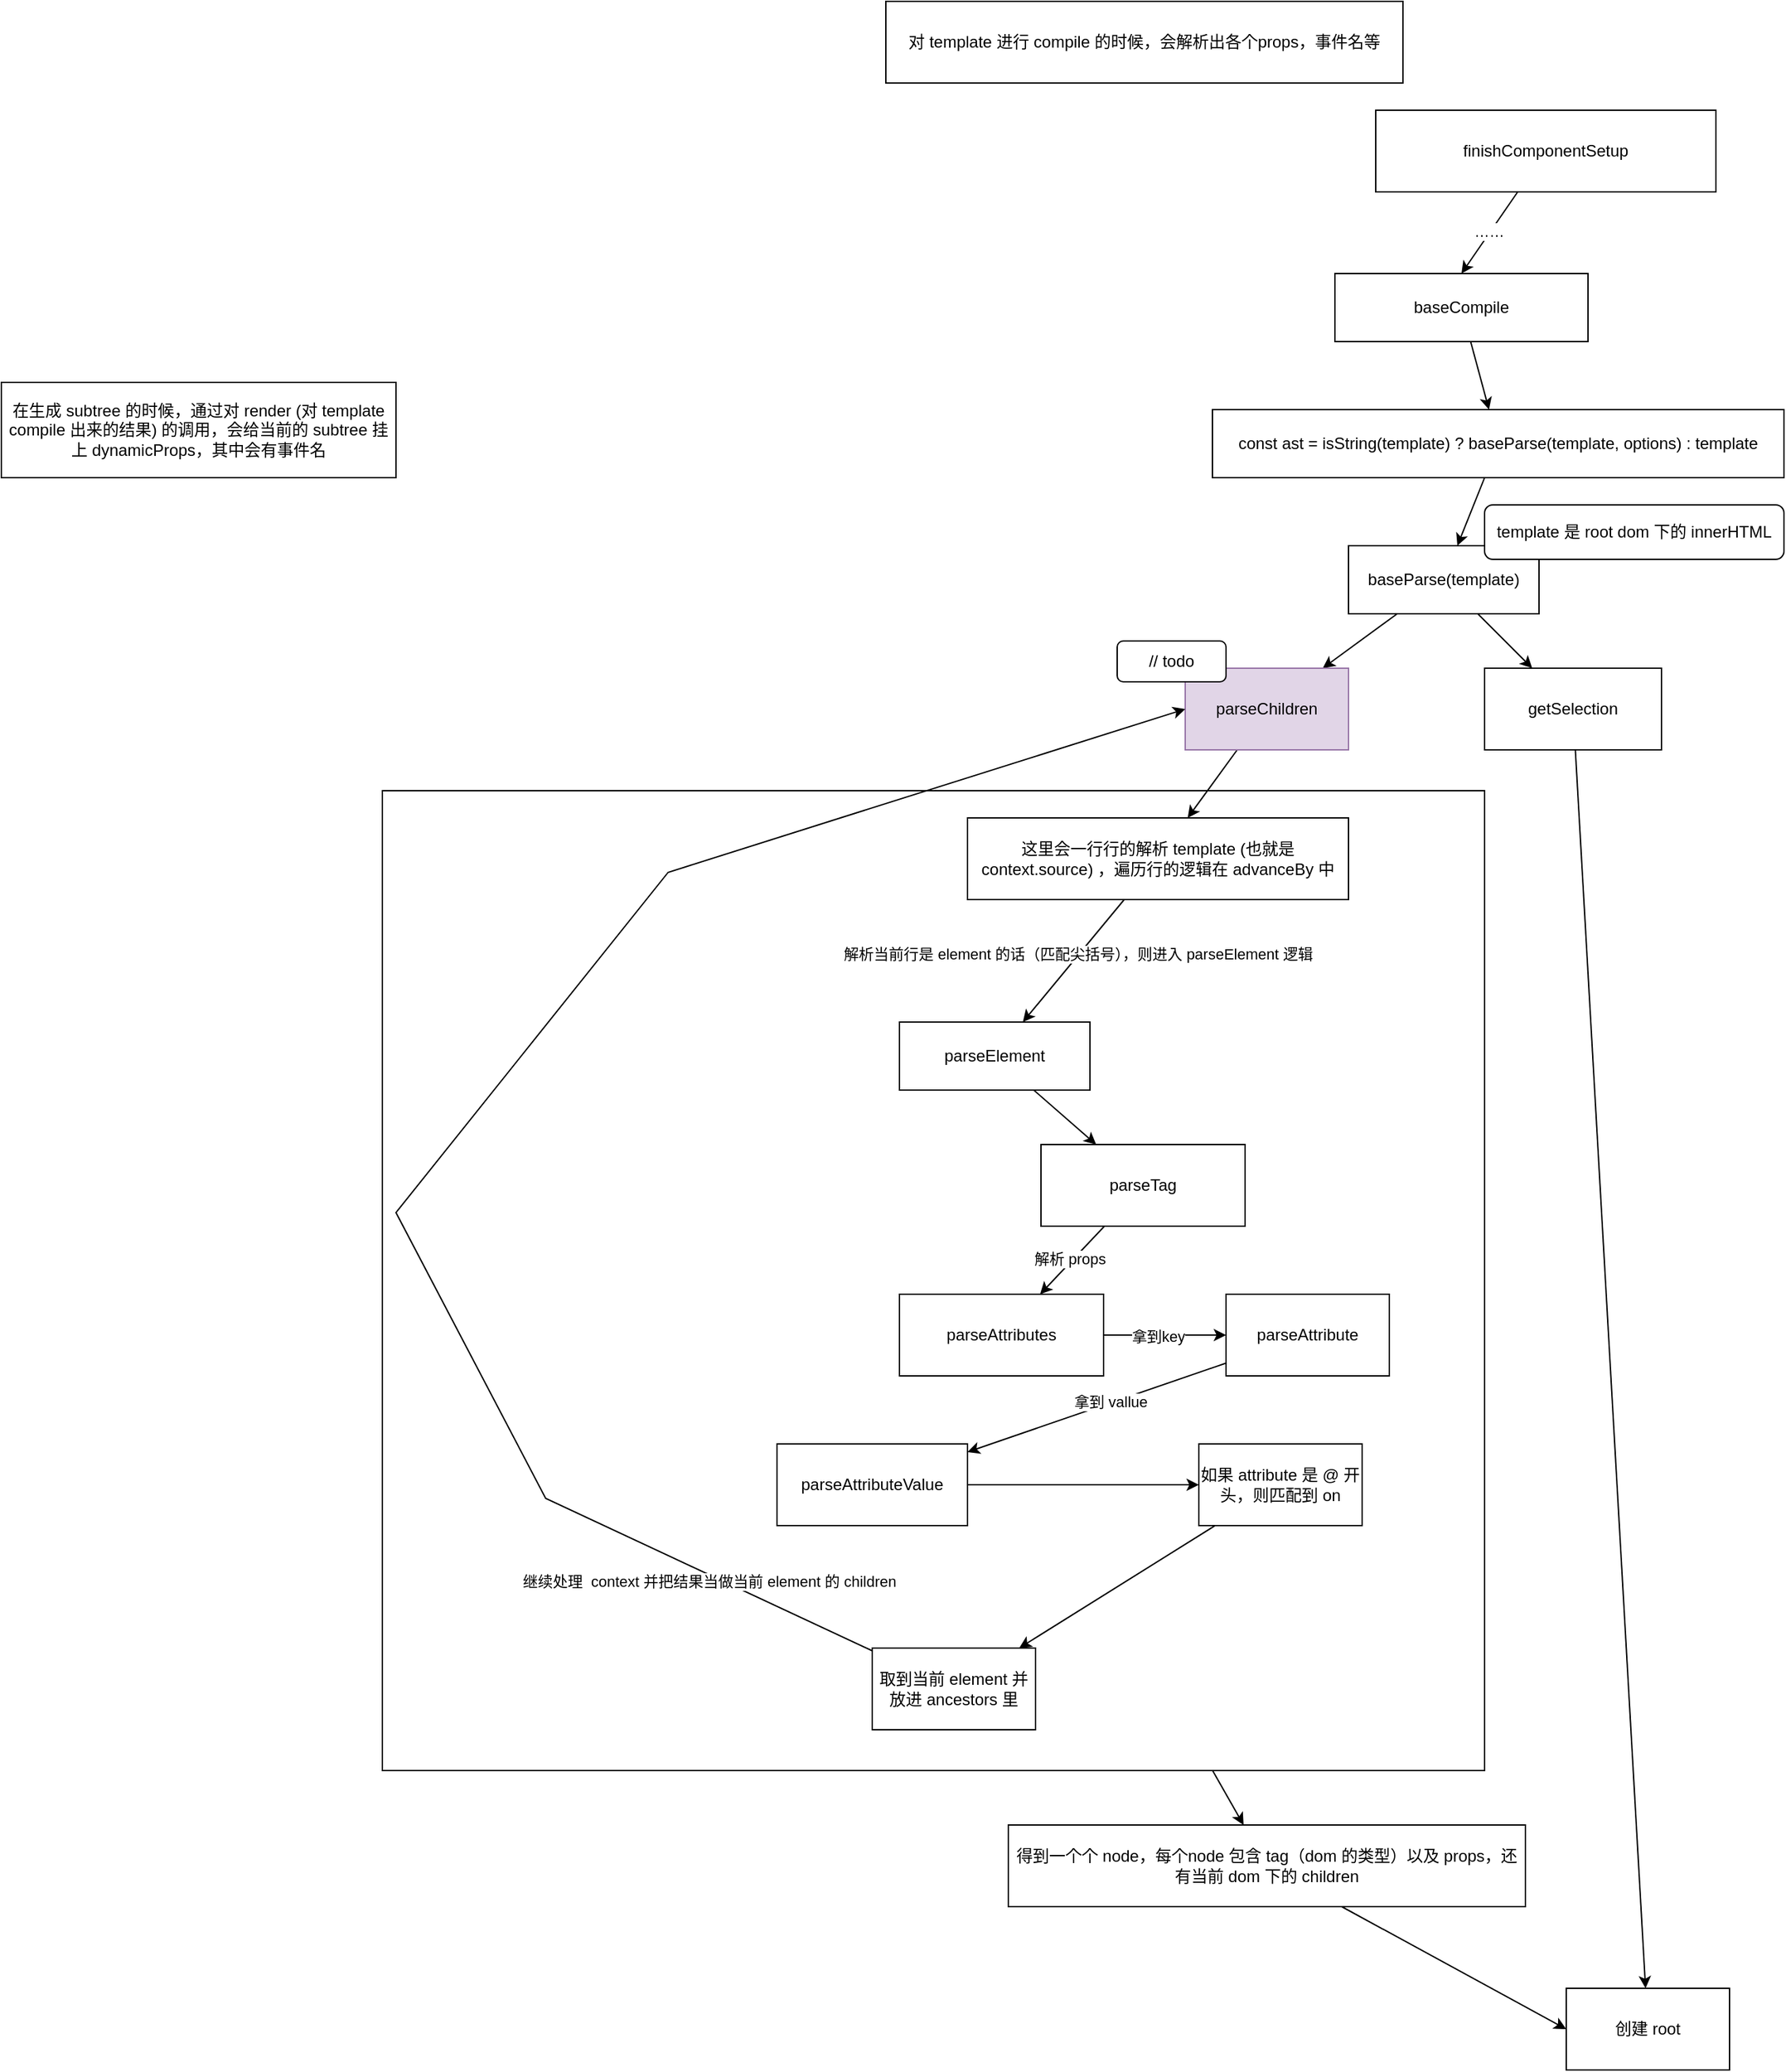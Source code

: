 <mxfile version="21.7.5" type="github">
  <diagram name="第 1 页" id="5L3_wMHRsmuWzl5aIb_H">
    <mxGraphModel dx="2261" dy="822" grid="1" gridSize="10" guides="1" tooltips="1" connect="1" arrows="1" fold="1" page="1" pageScale="1" pageWidth="827" pageHeight="1169" math="0" shadow="0">
      <root>
        <mxCell id="0" />
        <mxCell id="1" parent="0" />
        <mxCell id="aNz80nmm4NGJI3xFm9BB-42" style="edgeStyle=none;rounded=0;orthogonalLoop=1;jettySize=auto;html=1;" edge="1" parent="1" source="aNz80nmm4NGJI3xFm9BB-41" target="aNz80nmm4NGJI3xFm9BB-43">
          <mxGeometry relative="1" as="geometry">
            <mxPoint x="400" y="1420" as="targetPoint" />
          </mxGeometry>
        </mxCell>
        <mxCell id="aNz80nmm4NGJI3xFm9BB-41" value="" style="rounded=0;whiteSpace=wrap;html=1;" vertex="1" parent="1">
          <mxGeometry x="-370" y="610" width="810" height="720" as="geometry" />
        </mxCell>
        <mxCell id="4hTD-eUTdhLRPdfj7wrx-3" value="在生成 subtree 的时候，通过对 render (对 template compile 出来的结果) 的调用，会给当前的 subtree 挂上 dynamicProps，其中会有事件名" style="rounded=0;whiteSpace=wrap;html=1;" parent="1" vertex="1">
          <mxGeometry x="-650" y="310" width="290" height="70" as="geometry" />
        </mxCell>
        <mxCell id="4hTD-eUTdhLRPdfj7wrx-4" value="对 template 进行 compile 的时候，会解析出各个props，事件名等" style="rounded=0;whiteSpace=wrap;html=1;" parent="1" vertex="1">
          <mxGeometry y="30" width="380" height="60" as="geometry" />
        </mxCell>
        <mxCell id="4hTD-eUTdhLRPdfj7wrx-7" style="rounded=0;orthogonalLoop=1;jettySize=auto;html=1;entryX=0.5;entryY=0;entryDx=0;entryDy=0;" parent="1" source="4hTD-eUTdhLRPdfj7wrx-6" target="4hTD-eUTdhLRPdfj7wrx-9" edge="1">
          <mxGeometry relative="1" as="geometry">
            <mxPoint x="470" y="270" as="targetPoint" />
          </mxGeometry>
        </mxCell>
        <mxCell id="4hTD-eUTdhLRPdfj7wrx-8" value="……" style="edgeLabel;html=1;align=center;verticalAlign=middle;resizable=0;points=[];" parent="4hTD-eUTdhLRPdfj7wrx-7" vertex="1" connectable="0">
          <mxGeometry x="-0.018" y="-1" relative="1" as="geometry">
            <mxPoint as="offset" />
          </mxGeometry>
        </mxCell>
        <mxCell id="4hTD-eUTdhLRPdfj7wrx-6" value="finishComponentSetup" style="rounded=0;whiteSpace=wrap;html=1;" parent="1" vertex="1">
          <mxGeometry x="360" y="110" width="250" height="60" as="geometry" />
        </mxCell>
        <mxCell id="4hTD-eUTdhLRPdfj7wrx-10" style="edgeStyle=none;rounded=0;orthogonalLoop=1;jettySize=auto;html=1;" parent="1" source="4hTD-eUTdhLRPdfj7wrx-9" target="4hTD-eUTdhLRPdfj7wrx-11" edge="1">
          <mxGeometry relative="1" as="geometry">
            <mxPoint x="360" y="370" as="targetPoint" />
          </mxGeometry>
        </mxCell>
        <mxCell id="4hTD-eUTdhLRPdfj7wrx-9" value="baseCompile" style="rounded=0;whiteSpace=wrap;html=1;" parent="1" vertex="1">
          <mxGeometry x="330" y="230" width="186" height="50" as="geometry" />
        </mxCell>
        <mxCell id="4hTD-eUTdhLRPdfj7wrx-12" style="edgeStyle=none;rounded=0;orthogonalLoop=1;jettySize=auto;html=1;" parent="1" source="4hTD-eUTdhLRPdfj7wrx-11" target="4hTD-eUTdhLRPdfj7wrx-13" edge="1">
          <mxGeometry relative="1" as="geometry">
            <mxPoint x="410" y="440" as="targetPoint" />
          </mxGeometry>
        </mxCell>
        <mxCell id="4hTD-eUTdhLRPdfj7wrx-11" value="const ast = isString(template) ? baseParse(template, options) : template" style="rounded=0;whiteSpace=wrap;html=1;" parent="1" vertex="1">
          <mxGeometry x="240" y="330" width="420" height="50" as="geometry" />
        </mxCell>
        <mxCell id="aNz80nmm4NGJI3xFm9BB-2" style="edgeStyle=none;rounded=0;orthogonalLoop=1;jettySize=auto;html=1;" edge="1" parent="1" source="4hTD-eUTdhLRPdfj7wrx-13" target="aNz80nmm4NGJI3xFm9BB-3">
          <mxGeometry relative="1" as="geometry">
            <mxPoint x="310" y="580" as="targetPoint" />
          </mxGeometry>
        </mxCell>
        <mxCell id="aNz80nmm4NGJI3xFm9BB-4" style="edgeStyle=none;rounded=0;orthogonalLoop=1;jettySize=auto;html=1;" edge="1" parent="1" source="4hTD-eUTdhLRPdfj7wrx-13" target="aNz80nmm4NGJI3xFm9BB-5">
          <mxGeometry relative="1" as="geometry">
            <mxPoint x="490" y="550" as="targetPoint" />
          </mxGeometry>
        </mxCell>
        <mxCell id="4hTD-eUTdhLRPdfj7wrx-13" value="baseParse(template)" style="rounded=0;whiteSpace=wrap;html=1;" parent="1" vertex="1">
          <mxGeometry x="340" y="430" width="140" height="50" as="geometry" />
        </mxCell>
        <mxCell id="aNz80nmm4NGJI3xFm9BB-14" style="edgeStyle=none;rounded=0;orthogonalLoop=1;jettySize=auto;html=1;" edge="1" parent="1" source="aNz80nmm4NGJI3xFm9BB-3" target="aNz80nmm4NGJI3xFm9BB-17">
          <mxGeometry relative="1" as="geometry">
            <mxPoint x="180" y="690" as="targetPoint" />
          </mxGeometry>
        </mxCell>
        <mxCell id="aNz80nmm4NGJI3xFm9BB-3" value="parseChildren" style="rounded=0;whiteSpace=wrap;html=1;fillColor=#e1d5e7;strokeColor=#9673a6;" vertex="1" parent="1">
          <mxGeometry x="220" y="520" width="120" height="60" as="geometry" />
        </mxCell>
        <mxCell id="aNz80nmm4NGJI3xFm9BB-8" style="edgeStyle=none;rounded=0;orthogonalLoop=1;jettySize=auto;html=1;" edge="1" parent="1" source="aNz80nmm4NGJI3xFm9BB-5" target="aNz80nmm4NGJI3xFm9BB-45">
          <mxGeometry relative="1" as="geometry">
            <mxPoint x="600" y="1450" as="targetPoint" />
          </mxGeometry>
        </mxCell>
        <mxCell id="aNz80nmm4NGJI3xFm9BB-5" value="getSelection" style="rounded=0;whiteSpace=wrap;html=1;" vertex="1" parent="1">
          <mxGeometry x="440" y="520" width="130" height="60" as="geometry" />
        </mxCell>
        <mxCell id="aNz80nmm4NGJI3xFm9BB-12" value="// todo" style="rounded=1;whiteSpace=wrap;html=1;" vertex="1" parent="1">
          <mxGeometry x="170" y="500" width="80" height="30" as="geometry" />
        </mxCell>
        <mxCell id="aNz80nmm4NGJI3xFm9BB-15" style="edgeStyle=none;rounded=0;orthogonalLoop=1;jettySize=auto;html=1;exitX=0.75;exitY=0;exitDx=0;exitDy=0;" edge="1" parent="1">
          <mxGeometry relative="1" as="geometry">
            <mxPoint x="460" y="710" as="sourcePoint" />
            <mxPoint x="460" y="710" as="targetPoint" />
          </mxGeometry>
        </mxCell>
        <mxCell id="aNz80nmm4NGJI3xFm9BB-16" value="template 是 root dom 下的 innerHTML" style="rounded=1;whiteSpace=wrap;html=1;" vertex="1" parent="1">
          <mxGeometry x="440" y="400" width="220" height="40" as="geometry" />
        </mxCell>
        <mxCell id="aNz80nmm4NGJI3xFm9BB-18" style="edgeStyle=none;rounded=0;orthogonalLoop=1;jettySize=auto;html=1;" edge="1" parent="1" source="aNz80nmm4NGJI3xFm9BB-17" target="aNz80nmm4NGJI3xFm9BB-22">
          <mxGeometry relative="1" as="geometry">
            <mxPoint x="220" y="810" as="targetPoint" />
          </mxGeometry>
        </mxCell>
        <mxCell id="aNz80nmm4NGJI3xFm9BB-21" value="解析当前行是 element 的话（匹配尖括号），则进入&amp;nbsp;parseElement 逻辑" style="edgeLabel;html=1;align=center;verticalAlign=middle;resizable=0;points=[];" vertex="1" connectable="0" parent="aNz80nmm4NGJI3xFm9BB-18">
          <mxGeometry x="-0.108" y="-1" relative="1" as="geometry">
            <mxPoint as="offset" />
          </mxGeometry>
        </mxCell>
        <mxCell id="aNz80nmm4NGJI3xFm9BB-17" value="这里会一行行的解析 template (也就是 context.source) ，遍历行的逻辑在&amp;nbsp;advanceBy 中" style="rounded=0;whiteSpace=wrap;html=1;" vertex="1" parent="1">
          <mxGeometry x="60" y="630" width="280" height="60" as="geometry" />
        </mxCell>
        <mxCell id="aNz80nmm4NGJI3xFm9BB-23" style="edgeStyle=none;rounded=0;orthogonalLoop=1;jettySize=auto;html=1;" edge="1" parent="1" source="aNz80nmm4NGJI3xFm9BB-22" target="aNz80nmm4NGJI3xFm9BB-24">
          <mxGeometry relative="1" as="geometry">
            <mxPoint x="100" y="930" as="targetPoint" />
          </mxGeometry>
        </mxCell>
        <mxCell id="aNz80nmm4NGJI3xFm9BB-22" value="parseElement" style="rounded=0;whiteSpace=wrap;html=1;" vertex="1" parent="1">
          <mxGeometry x="10" y="780" width="140" height="50" as="geometry" />
        </mxCell>
        <mxCell id="aNz80nmm4NGJI3xFm9BB-25" style="edgeStyle=none;rounded=0;orthogonalLoop=1;jettySize=auto;html=1;" edge="1" parent="1" source="aNz80nmm4NGJI3xFm9BB-24" target="aNz80nmm4NGJI3xFm9BB-26">
          <mxGeometry relative="1" as="geometry">
            <mxPoint x="90" y="1020" as="targetPoint" />
          </mxGeometry>
        </mxCell>
        <mxCell id="aNz80nmm4NGJI3xFm9BB-27" value="解析 props" style="edgeLabel;html=1;align=center;verticalAlign=middle;resizable=0;points=[];" vertex="1" connectable="0" parent="aNz80nmm4NGJI3xFm9BB-25">
          <mxGeometry x="0.019" y="-2" relative="1" as="geometry">
            <mxPoint as="offset" />
          </mxGeometry>
        </mxCell>
        <mxCell id="aNz80nmm4NGJI3xFm9BB-24" value="parseTag" style="rounded=0;whiteSpace=wrap;html=1;" vertex="1" parent="1">
          <mxGeometry x="114" y="870" width="150" height="60" as="geometry" />
        </mxCell>
        <mxCell id="aNz80nmm4NGJI3xFm9BB-28" style="edgeStyle=none;rounded=0;orthogonalLoop=1;jettySize=auto;html=1;" edge="1" parent="1" source="aNz80nmm4NGJI3xFm9BB-26" target="aNz80nmm4NGJI3xFm9BB-29">
          <mxGeometry relative="1" as="geometry">
            <mxPoint x="230" y="1010" as="targetPoint" />
          </mxGeometry>
        </mxCell>
        <mxCell id="aNz80nmm4NGJI3xFm9BB-32" value="拿到key" style="edgeLabel;html=1;align=center;verticalAlign=middle;resizable=0;points=[];" vertex="1" connectable="0" parent="aNz80nmm4NGJI3xFm9BB-28">
          <mxGeometry x="-0.111" y="-1" relative="1" as="geometry">
            <mxPoint as="offset" />
          </mxGeometry>
        </mxCell>
        <mxCell id="aNz80nmm4NGJI3xFm9BB-26" value="parseAttributes" style="rounded=0;whiteSpace=wrap;html=1;" vertex="1" parent="1">
          <mxGeometry x="10" y="980" width="150" height="60" as="geometry" />
        </mxCell>
        <mxCell id="aNz80nmm4NGJI3xFm9BB-30" style="edgeStyle=none;rounded=0;orthogonalLoop=1;jettySize=auto;html=1;" edge="1" parent="1" source="aNz80nmm4NGJI3xFm9BB-29" target="aNz80nmm4NGJI3xFm9BB-31">
          <mxGeometry relative="1" as="geometry">
            <mxPoint x="140" y="1090" as="targetPoint" />
          </mxGeometry>
        </mxCell>
        <mxCell id="aNz80nmm4NGJI3xFm9BB-33" value="拿到 vallue" style="edgeLabel;html=1;align=center;verticalAlign=middle;resizable=0;points=[];" vertex="1" connectable="0" parent="aNz80nmm4NGJI3xFm9BB-30">
          <mxGeometry x="-0.103" y="-1" relative="1" as="geometry">
            <mxPoint as="offset" />
          </mxGeometry>
        </mxCell>
        <mxCell id="aNz80nmm4NGJI3xFm9BB-29" value="parseAttribute" style="rounded=0;whiteSpace=wrap;html=1;" vertex="1" parent="1">
          <mxGeometry x="250" y="980" width="120" height="60" as="geometry" />
        </mxCell>
        <mxCell id="aNz80nmm4NGJI3xFm9BB-34" style="edgeStyle=none;rounded=0;orthogonalLoop=1;jettySize=auto;html=1;" edge="1" parent="1" source="aNz80nmm4NGJI3xFm9BB-31" target="aNz80nmm4NGJI3xFm9BB-35">
          <mxGeometry relative="1" as="geometry">
            <mxPoint x="210" y="1120" as="targetPoint" />
          </mxGeometry>
        </mxCell>
        <mxCell id="aNz80nmm4NGJI3xFm9BB-31" value="parseAttributeValue" style="rounded=0;whiteSpace=wrap;html=1;" vertex="1" parent="1">
          <mxGeometry x="-80" y="1090" width="140" height="60" as="geometry" />
        </mxCell>
        <mxCell id="aNz80nmm4NGJI3xFm9BB-36" style="edgeStyle=none;rounded=0;orthogonalLoop=1;jettySize=auto;html=1;" edge="1" parent="1" source="aNz80nmm4NGJI3xFm9BB-35" target="aNz80nmm4NGJI3xFm9BB-37">
          <mxGeometry relative="1" as="geometry">
            <mxPoint x="90" y="1220" as="targetPoint" />
          </mxGeometry>
        </mxCell>
        <mxCell id="aNz80nmm4NGJI3xFm9BB-35" value="如果 attribute 是 @ 开头，则匹配到 on" style="rounded=0;whiteSpace=wrap;html=1;" vertex="1" parent="1">
          <mxGeometry x="230" y="1090" width="120" height="60" as="geometry" />
        </mxCell>
        <mxCell id="aNz80nmm4NGJI3xFm9BB-38" style="edgeStyle=none;rounded=0;orthogonalLoop=1;jettySize=auto;html=1;entryX=0;entryY=0.5;entryDx=0;entryDy=0;" edge="1" parent="1" source="aNz80nmm4NGJI3xFm9BB-37" target="aNz80nmm4NGJI3xFm9BB-3">
          <mxGeometry relative="1" as="geometry">
            <Array as="points">
              <mxPoint x="-250" y="1130" />
              <mxPoint x="-360" y="920" />
              <mxPoint x="-160" y="670" />
            </Array>
          </mxGeometry>
        </mxCell>
        <mxCell id="aNz80nmm4NGJI3xFm9BB-40" value="继续处理&amp;nbsp; context 并把结果当做当前 element 的 children" style="edgeLabel;html=1;align=center;verticalAlign=middle;resizable=0;points=[];" vertex="1" connectable="0" parent="aNz80nmm4NGJI3xFm9BB-38">
          <mxGeometry x="-0.761" relative="1" as="geometry">
            <mxPoint x="12" y="10" as="offset" />
          </mxGeometry>
        </mxCell>
        <mxCell id="aNz80nmm4NGJI3xFm9BB-37" value="取到当前 element 并放进 ancestors 里" style="rounded=0;whiteSpace=wrap;html=1;" vertex="1" parent="1">
          <mxGeometry x="-10" y="1240" width="120" height="60" as="geometry" />
        </mxCell>
        <mxCell id="aNz80nmm4NGJI3xFm9BB-44" style="edgeStyle=none;rounded=0;orthogonalLoop=1;jettySize=auto;html=1;entryX=0;entryY=0.5;entryDx=0;entryDy=0;" edge="1" parent="1" source="aNz80nmm4NGJI3xFm9BB-43" target="aNz80nmm4NGJI3xFm9BB-45">
          <mxGeometry relative="1" as="geometry">
            <mxPoint x="480" y="1500" as="targetPoint" />
          </mxGeometry>
        </mxCell>
        <mxCell id="aNz80nmm4NGJI3xFm9BB-43" value="得到一个个 node，每个node 包含 tag（dom 的类型）以及 props，还有当前 dom 下的 children" style="rounded=0;whiteSpace=wrap;html=1;" vertex="1" parent="1">
          <mxGeometry x="90" y="1370" width="380" height="60" as="geometry" />
        </mxCell>
        <mxCell id="aNz80nmm4NGJI3xFm9BB-45" value="创建 root" style="rounded=0;whiteSpace=wrap;html=1;" vertex="1" parent="1">
          <mxGeometry x="500" y="1490" width="120" height="60" as="geometry" />
        </mxCell>
      </root>
    </mxGraphModel>
  </diagram>
</mxfile>
